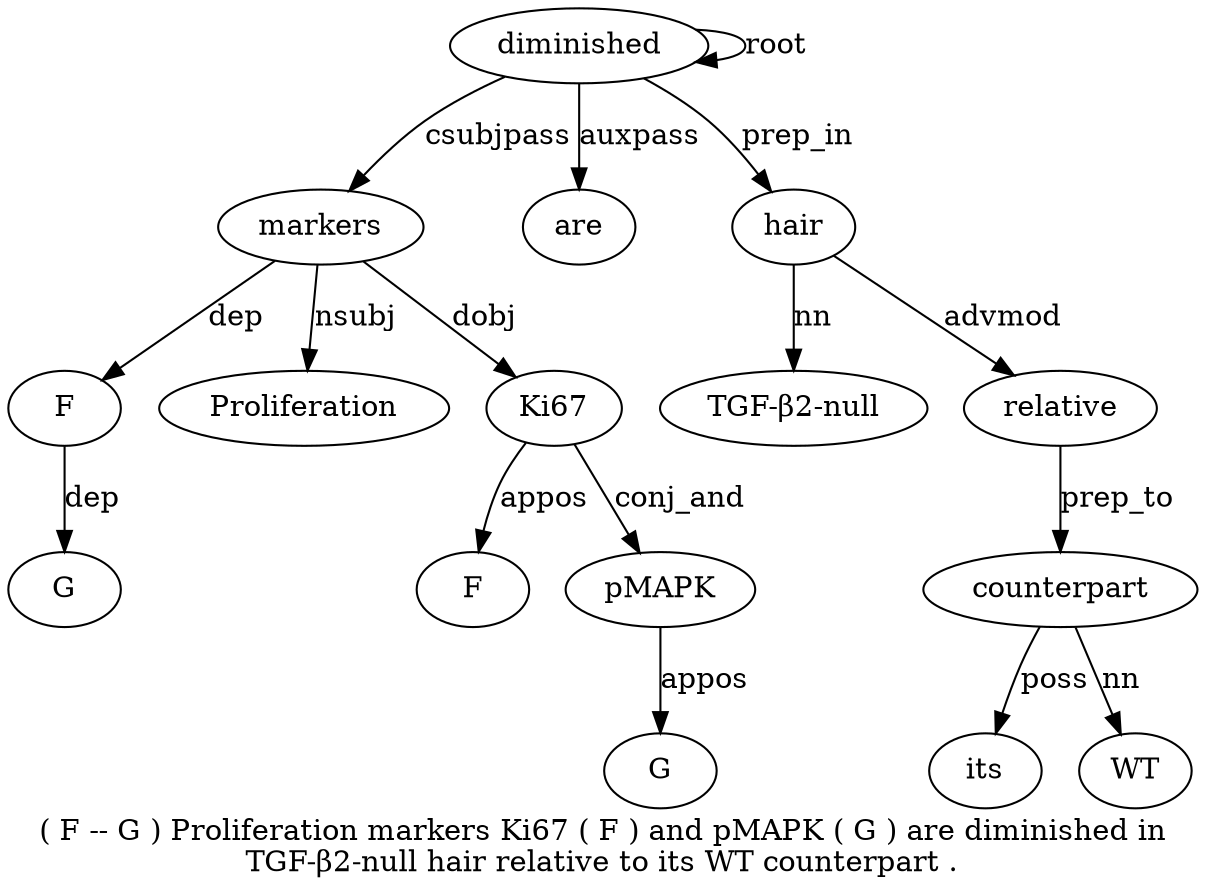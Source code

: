 digraph "( F -- G ) Proliferation markers Ki67 ( F ) and pMAPK ( G ) are diminished in TGF-β2-null hair relative to its WT counterpart ." {
label="( F -- G ) Proliferation markers Ki67 ( F ) and pMAPK ( G ) are diminished in
TGF-β2-null hair relative to its WT counterpart .";
markers7 [style=filled, fillcolor=white, label=markers];
F2 [style=filled, fillcolor=white, label=F];
markers7 -> F2  [label=dep];
G4 [style=filled, fillcolor=white, label=G];
F2 -> G4  [label=dep];
Proliferation6 [style=filled, fillcolor=white, label=Proliferation];
markers7 -> Proliferation6  [label=nsubj];
diminished18 [style=filled, fillcolor=white, label=diminished];
diminished18 -> markers7  [label=csubjpass];
Ki678 [style=filled, fillcolor=white, label=Ki67];
markers7 -> Ki678  [label=dobj];
F10 [style=filled, fillcolor=white, label=F];
Ki678 -> F10  [label=appos];
pMAPK13 [style=filled, fillcolor=white, label=pMAPK];
Ki678 -> pMAPK13  [label=conj_and];
G15 [style=filled, fillcolor=white, label=G];
pMAPK13 -> G15  [label=appos];
are17 [style=filled, fillcolor=white, label=are];
diminished18 -> are17  [label=auxpass];
diminished18 -> diminished18  [label=root];
hair21 [style=filled, fillcolor=white, label=hair];
"TGF-β2-null0" [style=filled, fillcolor=white, label="TGF-β2-null"];
hair21 -> "TGF-β2-null0"  [label=nn];
diminished18 -> hair21  [label=prep_in];
relative22 [style=filled, fillcolor=white, label=relative];
hair21 -> relative22  [label=advmod];
counterpart26 [style=filled, fillcolor=white, label=counterpart];
its24 [style=filled, fillcolor=white, label=its];
counterpart26 -> its24  [label=poss];
WT25 [style=filled, fillcolor=white, label=WT];
counterpart26 -> WT25  [label=nn];
relative22 -> counterpart26  [label=prep_to];
}
